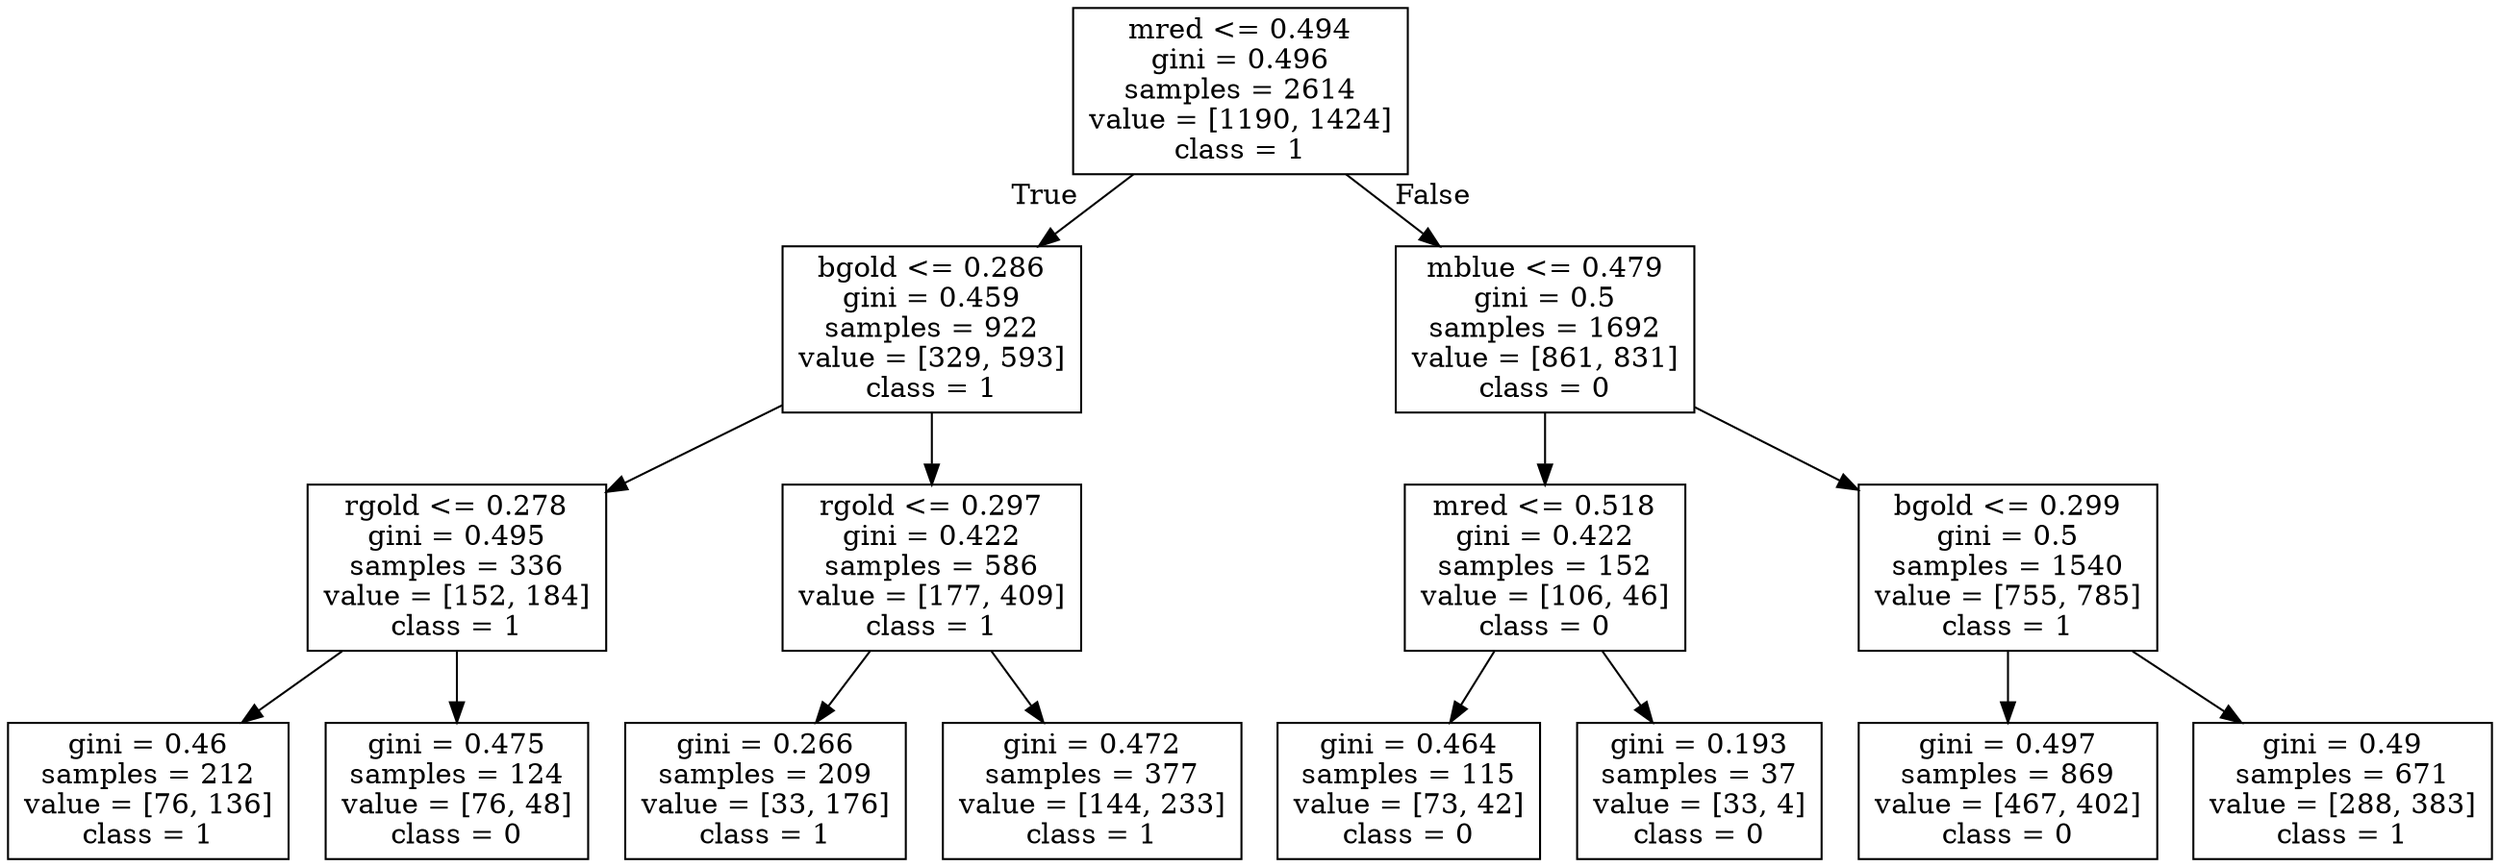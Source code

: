 digraph Tree {
node [shape=box] ;
0 [label="mred <= 0.494\ngini = 0.496\nsamples = 2614\nvalue = [1190, 1424]\nclass = 1"] ;
1 [label="bgold <= 0.286\ngini = 0.459\nsamples = 922\nvalue = [329, 593]\nclass = 1"] ;
0 -> 1 [labeldistance=2.5, labelangle=45, headlabel="True"] ;
2 [label="rgold <= 0.278\ngini = 0.495\nsamples = 336\nvalue = [152, 184]\nclass = 1"] ;
1 -> 2 ;
3 [label="gini = 0.46\nsamples = 212\nvalue = [76, 136]\nclass = 1"] ;
2 -> 3 ;
4 [label="gini = 0.475\nsamples = 124\nvalue = [76, 48]\nclass = 0"] ;
2 -> 4 ;
5 [label="rgold <= 0.297\ngini = 0.422\nsamples = 586\nvalue = [177, 409]\nclass = 1"] ;
1 -> 5 ;
6 [label="gini = 0.266\nsamples = 209\nvalue = [33, 176]\nclass = 1"] ;
5 -> 6 ;
7 [label="gini = 0.472\nsamples = 377\nvalue = [144, 233]\nclass = 1"] ;
5 -> 7 ;
8 [label="mblue <= 0.479\ngini = 0.5\nsamples = 1692\nvalue = [861, 831]\nclass = 0"] ;
0 -> 8 [labeldistance=2.5, labelangle=-45, headlabel="False"] ;
9 [label="mred <= 0.518\ngini = 0.422\nsamples = 152\nvalue = [106, 46]\nclass = 0"] ;
8 -> 9 ;
10 [label="gini = 0.464\nsamples = 115\nvalue = [73, 42]\nclass = 0"] ;
9 -> 10 ;
11 [label="gini = 0.193\nsamples = 37\nvalue = [33, 4]\nclass = 0"] ;
9 -> 11 ;
12 [label="bgold <= 0.299\ngini = 0.5\nsamples = 1540\nvalue = [755, 785]\nclass = 1"] ;
8 -> 12 ;
13 [label="gini = 0.497\nsamples = 869\nvalue = [467, 402]\nclass = 0"] ;
12 -> 13 ;
14 [label="gini = 0.49\nsamples = 671\nvalue = [288, 383]\nclass = 1"] ;
12 -> 14 ;
}